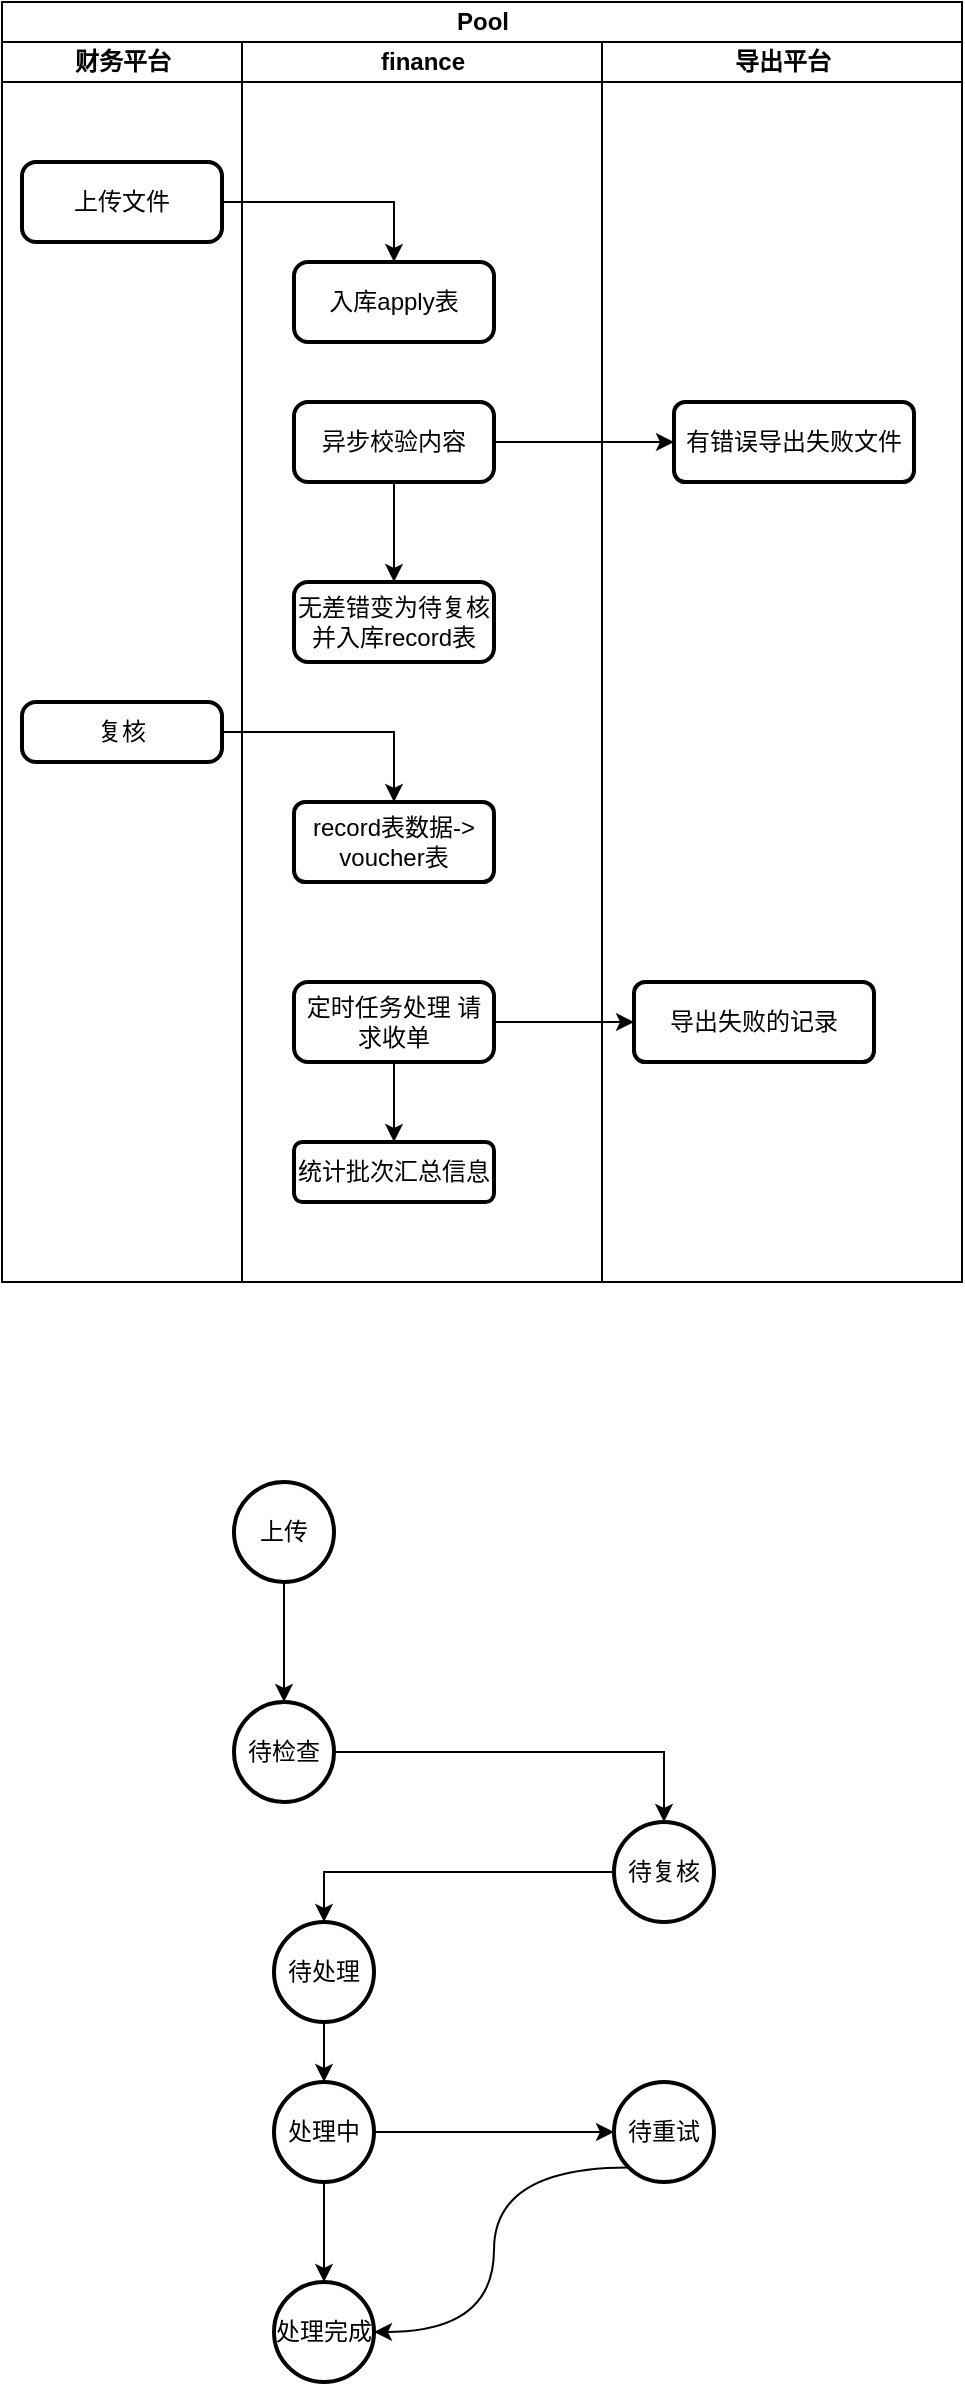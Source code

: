 <mxfile version="13.7.1" type="github">
  <diagram id="prtHgNgQTEPvFCAcTncT" name="Page-1">
    <mxGraphModel dx="1113" dy="654" grid="1" gridSize="10" guides="1" tooltips="1" connect="1" arrows="1" fold="1" page="1" pageScale="1" pageWidth="827" pageHeight="1169" math="0" shadow="0">
      <root>
        <mxCell id="0" />
        <mxCell id="1" parent="0" />
        <mxCell id="q1PYgXvQsx0ApVFfqh2w-1" value="Pool" style="swimlane;html=1;childLayout=stackLayout;resizeParent=1;resizeParentMax=0;startSize=20;" vertex="1" parent="1">
          <mxGeometry x="234" y="60" width="480" height="640" as="geometry" />
        </mxCell>
        <mxCell id="q1PYgXvQsx0ApVFfqh2w-2" value="财务平台" style="swimlane;html=1;startSize=20;" vertex="1" parent="q1PYgXvQsx0ApVFfqh2w-1">
          <mxGeometry y="20" width="120" height="620" as="geometry" />
        </mxCell>
        <mxCell id="q1PYgXvQsx0ApVFfqh2w-7" value="上传文件" style="rounded=1;whiteSpace=wrap;html=1;absoluteArcSize=1;arcSize=14;strokeWidth=2;" vertex="1" parent="q1PYgXvQsx0ApVFfqh2w-2">
          <mxGeometry x="10" y="60" width="100" height="40" as="geometry" />
        </mxCell>
        <mxCell id="q1PYgXvQsx0ApVFfqh2w-16" value="复核" style="rounded=1;whiteSpace=wrap;html=1;absoluteArcSize=1;arcSize=14;strokeWidth=2;" vertex="1" parent="q1PYgXvQsx0ApVFfqh2w-2">
          <mxGeometry x="10" y="330" width="100" height="30" as="geometry" />
        </mxCell>
        <mxCell id="q1PYgXvQsx0ApVFfqh2w-3" value="finance" style="swimlane;html=1;startSize=20;" vertex="1" parent="q1PYgXvQsx0ApVFfqh2w-1">
          <mxGeometry x="120" y="20" width="180" height="620" as="geometry" />
        </mxCell>
        <mxCell id="q1PYgXvQsx0ApVFfqh2w-13" value="" style="edgeStyle=orthogonalEdgeStyle;rounded=0;orthogonalLoop=1;jettySize=auto;html=1;exitX=0.5;exitY=1;exitDx=0;exitDy=0;" edge="1" parent="q1PYgXvQsx0ApVFfqh2w-3" source="q1PYgXvQsx0ApVFfqh2w-11" target="q1PYgXvQsx0ApVFfqh2w-12">
          <mxGeometry relative="1" as="geometry" />
        </mxCell>
        <mxCell id="q1PYgXvQsx0ApVFfqh2w-19" value="定时任务处理 请求收单" style="rounded=1;whiteSpace=wrap;html=1;absoluteArcSize=1;arcSize=14;strokeWidth=2;" vertex="1" parent="q1PYgXvQsx0ApVFfqh2w-3">
          <mxGeometry x="26" y="470" width="100" height="40" as="geometry" />
        </mxCell>
        <mxCell id="q1PYgXvQsx0ApVFfqh2w-12" value="无差错变为待复核并入库record表" style="rounded=1;whiteSpace=wrap;html=1;absoluteArcSize=1;arcSize=14;strokeWidth=2;" vertex="1" parent="q1PYgXvQsx0ApVFfqh2w-3">
          <mxGeometry x="26" y="270" width="100" height="40" as="geometry" />
        </mxCell>
        <mxCell id="q1PYgXvQsx0ApVFfqh2w-17" value="record表数据-&amp;gt; voucher表" style="whiteSpace=wrap;html=1;rounded=1;strokeWidth=2;arcSize=14;" vertex="1" parent="q1PYgXvQsx0ApVFfqh2w-3">
          <mxGeometry x="26" y="380" width="100" height="40" as="geometry" />
        </mxCell>
        <mxCell id="q1PYgXvQsx0ApVFfqh2w-11" value="异步校验内容" style="rounded=1;whiteSpace=wrap;html=1;absoluteArcSize=1;arcSize=14;strokeWidth=2;" vertex="1" parent="q1PYgXvQsx0ApVFfqh2w-3">
          <mxGeometry x="26" y="180" width="100" height="40" as="geometry" />
        </mxCell>
        <mxCell id="q1PYgXvQsx0ApVFfqh2w-8" value="入库apply表" style="rounded=1;whiteSpace=wrap;html=1;absoluteArcSize=1;arcSize=14;strokeWidth=2;" vertex="1" parent="q1PYgXvQsx0ApVFfqh2w-3">
          <mxGeometry x="26" y="110" width="100" height="40" as="geometry" />
        </mxCell>
        <mxCell id="q1PYgXvQsx0ApVFfqh2w-22" value="" style="edgeStyle=orthogonalEdgeStyle;rounded=0;orthogonalLoop=1;jettySize=auto;html=1;" edge="1" parent="q1PYgXvQsx0ApVFfqh2w-3" source="q1PYgXvQsx0ApVFfqh2w-19" target="q1PYgXvQsx0ApVFfqh2w-21">
          <mxGeometry relative="1" as="geometry" />
        </mxCell>
        <mxCell id="q1PYgXvQsx0ApVFfqh2w-21" value="统计批次汇总信息" style="whiteSpace=wrap;html=1;rounded=1;strokeWidth=2;arcSize=14;" vertex="1" parent="q1PYgXvQsx0ApVFfqh2w-3">
          <mxGeometry x="26" y="550" width="100" height="30" as="geometry" />
        </mxCell>
        <mxCell id="q1PYgXvQsx0ApVFfqh2w-4" value="导出平台" style="swimlane;html=1;startSize=20;" vertex="1" parent="q1PYgXvQsx0ApVFfqh2w-1">
          <mxGeometry x="300" y="20" width="180" height="620" as="geometry" />
        </mxCell>
        <mxCell id="q1PYgXvQsx0ApVFfqh2w-23" value="导出失败的记录" style="whiteSpace=wrap;html=1;rounded=1;strokeWidth=2;arcSize=14;" vertex="1" parent="q1PYgXvQsx0ApVFfqh2w-4">
          <mxGeometry x="16" y="470" width="120" height="40" as="geometry" />
        </mxCell>
        <mxCell id="q1PYgXvQsx0ApVFfqh2w-14" value="有错误导出失败文件" style="whiteSpace=wrap;html=1;rounded=1;strokeWidth=2;arcSize=14;" vertex="1" parent="q1PYgXvQsx0ApVFfqh2w-4">
          <mxGeometry x="36" y="180" width="120" height="40" as="geometry" />
        </mxCell>
        <mxCell id="q1PYgXvQsx0ApVFfqh2w-10" style="edgeStyle=orthogonalEdgeStyle;rounded=0;orthogonalLoop=1;jettySize=auto;html=1;exitX=1;exitY=0.5;exitDx=0;exitDy=0;entryX=0.5;entryY=0;entryDx=0;entryDy=0;" edge="1" parent="q1PYgXvQsx0ApVFfqh2w-1" source="q1PYgXvQsx0ApVFfqh2w-7" target="q1PYgXvQsx0ApVFfqh2w-8">
          <mxGeometry relative="1" as="geometry" />
        </mxCell>
        <mxCell id="q1PYgXvQsx0ApVFfqh2w-15" value="" style="edgeStyle=orthogonalEdgeStyle;rounded=0;orthogonalLoop=1;jettySize=auto;html=1;" edge="1" parent="q1PYgXvQsx0ApVFfqh2w-1" source="q1PYgXvQsx0ApVFfqh2w-11" target="q1PYgXvQsx0ApVFfqh2w-14">
          <mxGeometry relative="1" as="geometry" />
        </mxCell>
        <mxCell id="q1PYgXvQsx0ApVFfqh2w-18" value="" style="edgeStyle=orthogonalEdgeStyle;rounded=0;orthogonalLoop=1;jettySize=auto;html=1;" edge="1" parent="q1PYgXvQsx0ApVFfqh2w-1" source="q1PYgXvQsx0ApVFfqh2w-16" target="q1PYgXvQsx0ApVFfqh2w-17">
          <mxGeometry relative="1" as="geometry" />
        </mxCell>
        <mxCell id="q1PYgXvQsx0ApVFfqh2w-24" value="" style="edgeStyle=orthogonalEdgeStyle;rounded=0;orthogonalLoop=1;jettySize=auto;html=1;" edge="1" parent="q1PYgXvQsx0ApVFfqh2w-1" source="q1PYgXvQsx0ApVFfqh2w-19" target="q1PYgXvQsx0ApVFfqh2w-23">
          <mxGeometry relative="1" as="geometry" />
        </mxCell>
        <mxCell id="q1PYgXvQsx0ApVFfqh2w-29" style="edgeStyle=orthogonalEdgeStyle;rounded=0;orthogonalLoop=1;jettySize=auto;html=1;" edge="1" parent="1" source="q1PYgXvQsx0ApVFfqh2w-25" target="q1PYgXvQsx0ApVFfqh2w-26">
          <mxGeometry relative="1" as="geometry" />
        </mxCell>
        <mxCell id="q1PYgXvQsx0ApVFfqh2w-25" value="待检查" style="strokeWidth=2;html=1;shape=mxgraph.flowchart.start_2;whiteSpace=wrap;" vertex="1" parent="1">
          <mxGeometry x="350" y="910" width="50" height="50" as="geometry" />
        </mxCell>
        <mxCell id="q1PYgXvQsx0ApVFfqh2w-33" style="edgeStyle=orthogonalEdgeStyle;rounded=0;orthogonalLoop=1;jettySize=auto;html=1;entryX=0.5;entryY=0;entryDx=0;entryDy=0;entryPerimeter=0;" edge="1" parent="1" source="q1PYgXvQsx0ApVFfqh2w-41" target="q1PYgXvQsx0ApVFfqh2w-31">
          <mxGeometry relative="1" as="geometry" />
        </mxCell>
        <mxCell id="q1PYgXvQsx0ApVFfqh2w-26" value="待复核" style="strokeWidth=2;html=1;shape=mxgraph.flowchart.start_2;whiteSpace=wrap;" vertex="1" parent="1">
          <mxGeometry x="540" y="970" width="50" height="50" as="geometry" />
        </mxCell>
        <mxCell id="q1PYgXvQsx0ApVFfqh2w-28" value="" style="edgeStyle=orthogonalEdgeStyle;rounded=0;orthogonalLoop=1;jettySize=auto;html=1;" edge="1" parent="1" source="q1PYgXvQsx0ApVFfqh2w-27" target="q1PYgXvQsx0ApVFfqh2w-25">
          <mxGeometry relative="1" as="geometry" />
        </mxCell>
        <mxCell id="q1PYgXvQsx0ApVFfqh2w-27" value="上传" style="strokeWidth=2;html=1;shape=mxgraph.flowchart.start_2;whiteSpace=wrap;" vertex="1" parent="1">
          <mxGeometry x="350" y="800" width="50" height="50" as="geometry" />
        </mxCell>
        <mxCell id="q1PYgXvQsx0ApVFfqh2w-34" style="edgeStyle=orthogonalEdgeStyle;rounded=0;orthogonalLoop=1;jettySize=auto;html=1;exitX=1;exitY=0.5;exitDx=0;exitDy=0;exitPerimeter=0;entryX=0;entryY=0.5;entryDx=0;entryDy=0;entryPerimeter=0;" edge="1" parent="1" source="q1PYgXvQsx0ApVFfqh2w-31" target="q1PYgXvQsx0ApVFfqh2w-32">
          <mxGeometry relative="1" as="geometry" />
        </mxCell>
        <mxCell id="q1PYgXvQsx0ApVFfqh2w-40" value="" style="edgeStyle=orthogonalEdgeStyle;curved=1;rounded=0;orthogonalLoop=1;jettySize=auto;html=1;" edge="1" parent="1" source="q1PYgXvQsx0ApVFfqh2w-31" target="q1PYgXvQsx0ApVFfqh2w-35">
          <mxGeometry relative="1" as="geometry" />
        </mxCell>
        <mxCell id="q1PYgXvQsx0ApVFfqh2w-31" value="处理中" style="strokeWidth=2;html=1;shape=mxgraph.flowchart.start_2;whiteSpace=wrap;" vertex="1" parent="1">
          <mxGeometry x="370" y="1100" width="50" height="50" as="geometry" />
        </mxCell>
        <mxCell id="q1PYgXvQsx0ApVFfqh2w-39" style="edgeStyle=orthogonalEdgeStyle;curved=1;rounded=0;orthogonalLoop=1;jettySize=auto;html=1;exitX=0.145;exitY=0.855;exitDx=0;exitDy=0;exitPerimeter=0;entryX=1;entryY=0.5;entryDx=0;entryDy=0;entryPerimeter=0;" edge="1" parent="1" source="q1PYgXvQsx0ApVFfqh2w-32" target="q1PYgXvQsx0ApVFfqh2w-35">
          <mxGeometry relative="1" as="geometry" />
        </mxCell>
        <mxCell id="q1PYgXvQsx0ApVFfqh2w-32" value="待重试" style="strokeWidth=2;html=1;shape=mxgraph.flowchart.start_2;whiteSpace=wrap;" vertex="1" parent="1">
          <mxGeometry x="540" y="1100" width="50" height="50" as="geometry" />
        </mxCell>
        <mxCell id="q1PYgXvQsx0ApVFfqh2w-35" value="处理完成" style="strokeWidth=2;html=1;shape=mxgraph.flowchart.start_2;whiteSpace=wrap;" vertex="1" parent="1">
          <mxGeometry x="370" y="1200" width="50" height="50" as="geometry" />
        </mxCell>
        <mxCell id="q1PYgXvQsx0ApVFfqh2w-41" value="待处理" style="strokeWidth=2;html=1;shape=mxgraph.flowchart.start_2;whiteSpace=wrap;" vertex="1" parent="1">
          <mxGeometry x="370" y="1020" width="50" height="50" as="geometry" />
        </mxCell>
        <mxCell id="q1PYgXvQsx0ApVFfqh2w-42" style="edgeStyle=orthogonalEdgeStyle;rounded=0;orthogonalLoop=1;jettySize=auto;html=1;entryX=0.5;entryY=0;entryDx=0;entryDy=0;entryPerimeter=0;" edge="1" parent="1" source="q1PYgXvQsx0ApVFfqh2w-26" target="q1PYgXvQsx0ApVFfqh2w-41">
          <mxGeometry relative="1" as="geometry">
            <mxPoint x="450" y="1024.941" as="sourcePoint" />
            <mxPoint x="395" y="1080.0" as="targetPoint" />
          </mxGeometry>
        </mxCell>
      </root>
    </mxGraphModel>
  </diagram>
</mxfile>
